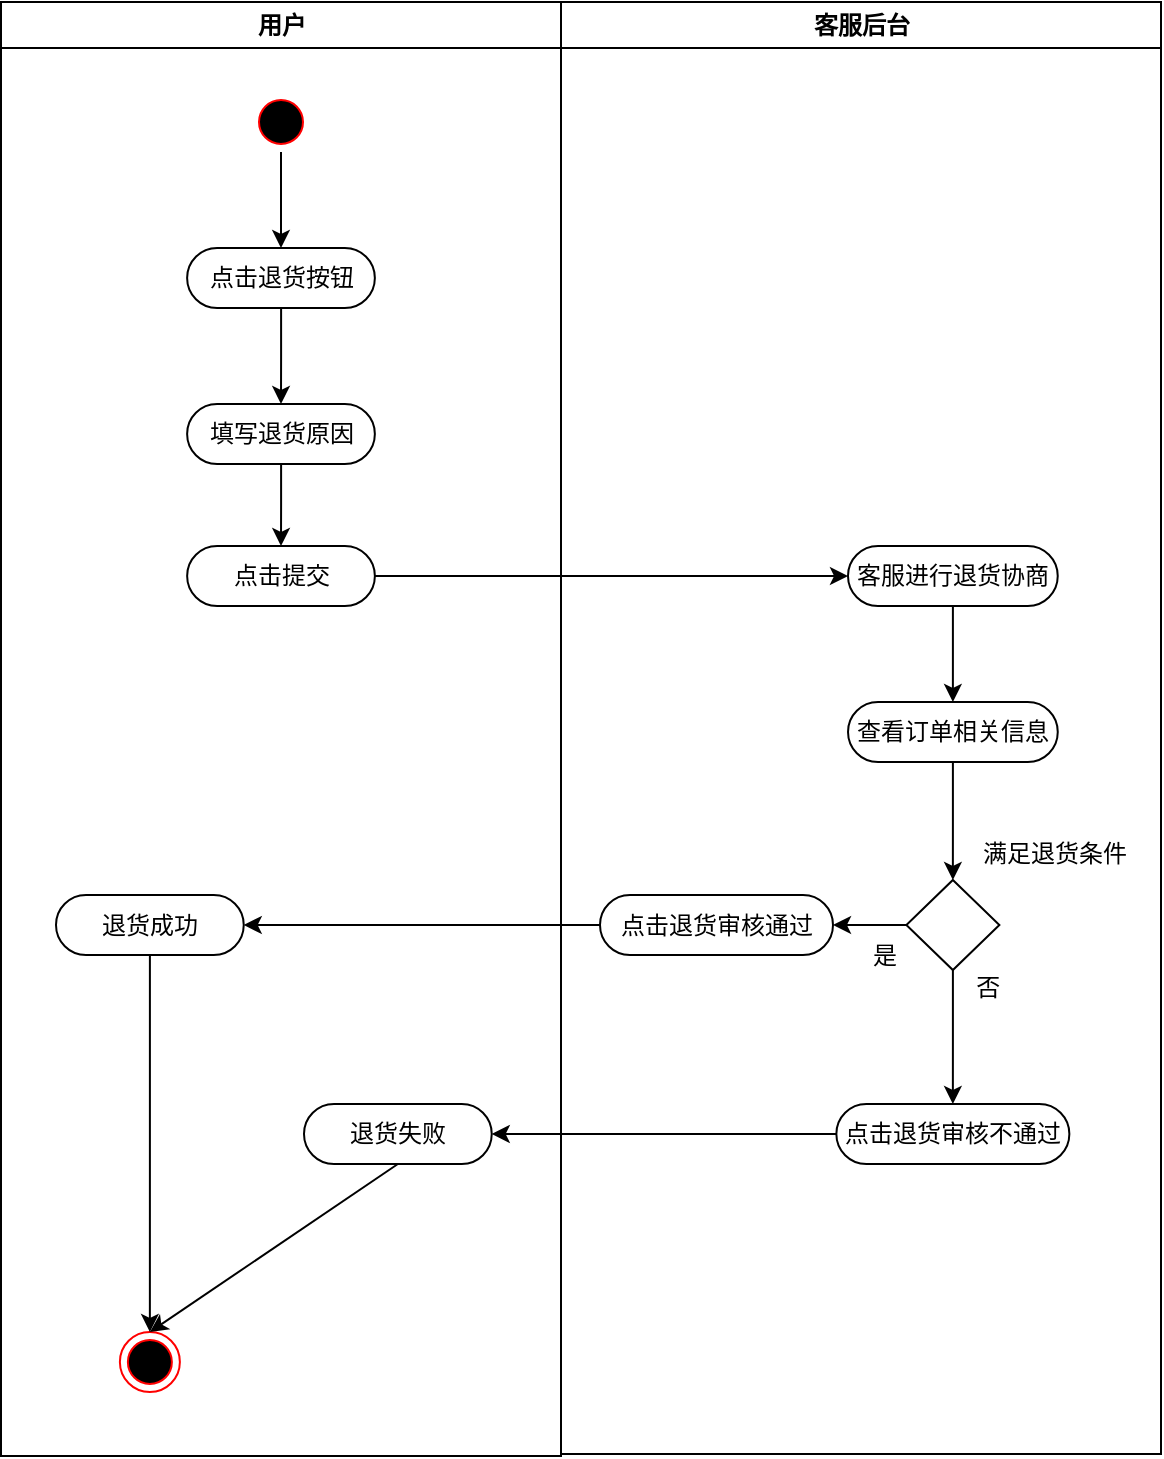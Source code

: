 <mxfile version="17.4.5" type="github">
  <diagram id="DganD6F-rB5YPHG4zeg4" name="第 1 页">
    <mxGraphModel dx="1036" dy="557" grid="0" gridSize="10" guides="1" tooltips="1" connect="1" arrows="1" fold="1" page="1" pageScale="1" pageWidth="1169" pageHeight="827" math="0" shadow="0">
      <root>
        <mxCell id="0" />
        <mxCell id="1" parent="0" />
        <mxCell id="D1vMNWqhvlheflFFIrMF-1" value="用户" style="swimlane;whiteSpace=wrap" vertex="1" parent="1">
          <mxGeometry x="164.5" y="127" width="280" height="727" as="geometry" />
        </mxCell>
        <mxCell id="D1vMNWqhvlheflFFIrMF-2" style="edgeStyle=orthogonalEdgeStyle;rounded=0;orthogonalLoop=1;jettySize=auto;html=1;entryX=0.5;entryY=0;entryDx=0;entryDy=0;" edge="1" parent="D1vMNWqhvlheflFFIrMF-1" source="D1vMNWqhvlheflFFIrMF-3" target="D1vMNWqhvlheflFFIrMF-4">
          <mxGeometry relative="1" as="geometry" />
        </mxCell>
        <mxCell id="D1vMNWqhvlheflFFIrMF-3" value="" style="ellipse;shape=startState;fillColor=#000000;strokeColor=#ff0000;" vertex="1" parent="D1vMNWqhvlheflFFIrMF-1">
          <mxGeometry x="125" y="45" width="30" height="30" as="geometry" />
        </mxCell>
        <mxCell id="D1vMNWqhvlheflFFIrMF-22" style="edgeStyle=orthogonalEdgeStyle;rounded=0;orthogonalLoop=1;jettySize=auto;html=1;entryX=0.5;entryY=0;entryDx=0;entryDy=0;" edge="1" parent="D1vMNWqhvlheflFFIrMF-1" source="D1vMNWqhvlheflFFIrMF-4" target="D1vMNWqhvlheflFFIrMF-21">
          <mxGeometry relative="1" as="geometry" />
        </mxCell>
        <mxCell id="D1vMNWqhvlheflFFIrMF-4" value="点击退货按钮" style="rounded=1;whiteSpace=wrap;html=1;arcSize=50;" vertex="1" parent="D1vMNWqhvlheflFFIrMF-1">
          <mxGeometry x="93.06" y="123" width="93.87" height="30" as="geometry" />
        </mxCell>
        <mxCell id="D1vMNWqhvlheflFFIrMF-10" value="" style="ellipse;html=1;shape=endState;fillColor=#000000;strokeColor=#ff0000;" vertex="1" parent="D1vMNWqhvlheflFFIrMF-1">
          <mxGeometry x="59.44" y="665" width="30" height="30" as="geometry" />
        </mxCell>
        <mxCell id="D1vMNWqhvlheflFFIrMF-25" style="edgeStyle=orthogonalEdgeStyle;rounded=0;orthogonalLoop=1;jettySize=auto;html=1;entryX=0.5;entryY=0;entryDx=0;entryDy=0;" edge="1" parent="D1vMNWqhvlheflFFIrMF-1" source="D1vMNWqhvlheflFFIrMF-21" target="D1vMNWqhvlheflFFIrMF-23">
          <mxGeometry relative="1" as="geometry" />
        </mxCell>
        <mxCell id="D1vMNWqhvlheflFFIrMF-21" value="填写退货原因" style="rounded=1;whiteSpace=wrap;html=1;arcSize=50;" vertex="1" parent="D1vMNWqhvlheflFFIrMF-1">
          <mxGeometry x="93.06" y="201" width="93.87" height="30" as="geometry" />
        </mxCell>
        <mxCell id="D1vMNWqhvlheflFFIrMF-23" value="点击提交" style="rounded=1;whiteSpace=wrap;html=1;arcSize=50;" vertex="1" parent="D1vMNWqhvlheflFFIrMF-1">
          <mxGeometry x="93.07" y="272" width="93.87" height="30" as="geometry" />
        </mxCell>
        <mxCell id="D1vMNWqhvlheflFFIrMF-43" style="edgeStyle=orthogonalEdgeStyle;rounded=0;orthogonalLoop=1;jettySize=auto;html=1;entryX=0.5;entryY=0;entryDx=0;entryDy=0;" edge="1" parent="D1vMNWqhvlheflFFIrMF-1" source="D1vMNWqhvlheflFFIrMF-32" target="D1vMNWqhvlheflFFIrMF-10">
          <mxGeometry relative="1" as="geometry" />
        </mxCell>
        <mxCell id="D1vMNWqhvlheflFFIrMF-32" value="退货成功" style="rounded=1;whiteSpace=wrap;html=1;arcSize=50;" vertex="1" parent="D1vMNWqhvlheflFFIrMF-1">
          <mxGeometry x="27.5" y="446.5" width="93.87" height="30" as="geometry" />
        </mxCell>
        <mxCell id="D1vMNWqhvlheflFFIrMF-44" style="rounded=0;orthogonalLoop=1;jettySize=auto;html=1;entryX=0.5;entryY=0;entryDx=0;entryDy=0;exitX=0.5;exitY=1;exitDx=0;exitDy=0;" edge="1" parent="D1vMNWqhvlheflFFIrMF-1" source="D1vMNWqhvlheflFFIrMF-41" target="D1vMNWqhvlheflFFIrMF-10">
          <mxGeometry relative="1" as="geometry" />
        </mxCell>
        <mxCell id="D1vMNWqhvlheflFFIrMF-41" value="退货失败" style="rounded=1;whiteSpace=wrap;html=1;arcSize=50;" vertex="1" parent="D1vMNWqhvlheflFFIrMF-1">
          <mxGeometry x="151.5" y="551" width="93.87" height="30" as="geometry" />
        </mxCell>
        <mxCell id="D1vMNWqhvlheflFFIrMF-11" value="客服后台" style="swimlane;whiteSpace=wrap" vertex="1" parent="1">
          <mxGeometry x="444.5" y="127" width="300" height="726" as="geometry" />
        </mxCell>
        <mxCell id="D1vMNWqhvlheflFFIrMF-28" style="edgeStyle=orthogonalEdgeStyle;rounded=0;orthogonalLoop=1;jettySize=auto;html=1;entryX=0.5;entryY=0;entryDx=0;entryDy=0;" edge="1" parent="D1vMNWqhvlheflFFIrMF-11" source="D1vMNWqhvlheflFFIrMF-13" target="D1vMNWqhvlheflFFIrMF-27">
          <mxGeometry relative="1" as="geometry" />
        </mxCell>
        <mxCell id="D1vMNWqhvlheflFFIrMF-13" value="客服进行退货协商" style="rounded=1;whiteSpace=wrap;html=1;arcSize=50;" vertex="1" parent="D1vMNWqhvlheflFFIrMF-11">
          <mxGeometry x="143.5" y="272" width="104.87" height="30" as="geometry" />
        </mxCell>
        <mxCell id="D1vMNWqhvlheflFFIrMF-30" style="edgeStyle=orthogonalEdgeStyle;rounded=0;orthogonalLoop=1;jettySize=auto;html=1;entryX=0.5;entryY=0;entryDx=0;entryDy=0;" edge="1" parent="D1vMNWqhvlheflFFIrMF-11" source="D1vMNWqhvlheflFFIrMF-27" target="D1vMNWqhvlheflFFIrMF-7">
          <mxGeometry relative="1" as="geometry" />
        </mxCell>
        <mxCell id="D1vMNWqhvlheflFFIrMF-27" value="查看订单相关信息" style="rounded=1;whiteSpace=wrap;html=1;arcSize=50;" vertex="1" parent="D1vMNWqhvlheflFFIrMF-11">
          <mxGeometry x="143.51" y="350" width="104.87" height="30" as="geometry" />
        </mxCell>
        <mxCell id="D1vMNWqhvlheflFFIrMF-34" style="edgeStyle=orthogonalEdgeStyle;rounded=0;orthogonalLoop=1;jettySize=auto;html=1;entryX=1;entryY=0.5;entryDx=0;entryDy=0;" edge="1" parent="D1vMNWqhvlheflFFIrMF-11" source="D1vMNWqhvlheflFFIrMF-7" target="D1vMNWqhvlheflFFIrMF-33">
          <mxGeometry relative="1" as="geometry" />
        </mxCell>
        <mxCell id="D1vMNWqhvlheflFFIrMF-36" style="edgeStyle=orthogonalEdgeStyle;rounded=0;orthogonalLoop=1;jettySize=auto;html=1;entryX=0.5;entryY=0;entryDx=0;entryDy=0;" edge="1" parent="D1vMNWqhvlheflFFIrMF-11" source="D1vMNWqhvlheflFFIrMF-7" target="D1vMNWqhvlheflFFIrMF-35">
          <mxGeometry relative="1" as="geometry" />
        </mxCell>
        <mxCell id="D1vMNWqhvlheflFFIrMF-7" value="" style="rhombus;whiteSpace=wrap;html=1;" vertex="1" parent="D1vMNWqhvlheflFFIrMF-11">
          <mxGeometry x="172.69" y="439" width="46.5" height="45" as="geometry" />
        </mxCell>
        <mxCell id="D1vMNWqhvlheflFFIrMF-20" value="满足退货条件" style="text;html=1;align=center;verticalAlign=middle;resizable=0;points=[];autosize=1;strokeColor=none;fillColor=none;" vertex="1" parent="D1vMNWqhvlheflFFIrMF-11">
          <mxGeometry x="205.44" y="417" width="82" height="18" as="geometry" />
        </mxCell>
        <mxCell id="D1vMNWqhvlheflFFIrMF-33" value="点击退货审核通过" style="rounded=1;whiteSpace=wrap;html=1;arcSize=50;" vertex="1" parent="D1vMNWqhvlheflFFIrMF-11">
          <mxGeometry x="19.5" y="446.5" width="116.5" height="30" as="geometry" />
        </mxCell>
        <mxCell id="D1vMNWqhvlheflFFIrMF-35" value="点击退货审核不通过" style="rounded=1;whiteSpace=wrap;html=1;arcSize=50;" vertex="1" parent="D1vMNWqhvlheflFFIrMF-11">
          <mxGeometry x="137.68" y="551" width="116.5" height="30" as="geometry" />
        </mxCell>
        <mxCell id="D1vMNWqhvlheflFFIrMF-37" value="是" style="text;html=1;align=center;verticalAlign=middle;resizable=0;points=[];autosize=1;strokeColor=none;fillColor=none;" vertex="1" parent="D1vMNWqhvlheflFFIrMF-11">
          <mxGeometry x="150.69" y="468" width="22" height="18" as="geometry" />
        </mxCell>
        <mxCell id="D1vMNWqhvlheflFFIrMF-38" value="&amp;nbsp;否" style="text;html=1;align=center;verticalAlign=middle;resizable=0;points=[];autosize=1;strokeColor=none;fillColor=none;" vertex="1" parent="D1vMNWqhvlheflFFIrMF-11">
          <mxGeometry x="198.5" y="484" width="25" height="18" as="geometry" />
        </mxCell>
        <mxCell id="D1vMNWqhvlheflFFIrMF-26" style="edgeStyle=orthogonalEdgeStyle;rounded=0;orthogonalLoop=1;jettySize=auto;html=1;entryX=0;entryY=0.5;entryDx=0;entryDy=0;" edge="1" parent="1" source="D1vMNWqhvlheflFFIrMF-23" target="D1vMNWqhvlheflFFIrMF-13">
          <mxGeometry relative="1" as="geometry" />
        </mxCell>
        <mxCell id="D1vMNWqhvlheflFFIrMF-39" style="edgeStyle=orthogonalEdgeStyle;rounded=0;orthogonalLoop=1;jettySize=auto;html=1;entryX=1;entryY=0.5;entryDx=0;entryDy=0;" edge="1" parent="1" source="D1vMNWqhvlheflFFIrMF-33" target="D1vMNWqhvlheflFFIrMF-32">
          <mxGeometry relative="1" as="geometry" />
        </mxCell>
        <mxCell id="D1vMNWqhvlheflFFIrMF-42" style="edgeStyle=orthogonalEdgeStyle;rounded=0;orthogonalLoop=1;jettySize=auto;html=1;entryX=1;entryY=0.5;entryDx=0;entryDy=0;" edge="1" parent="1" source="D1vMNWqhvlheflFFIrMF-35" target="D1vMNWqhvlheflFFIrMF-41">
          <mxGeometry relative="1" as="geometry" />
        </mxCell>
      </root>
    </mxGraphModel>
  </diagram>
</mxfile>
